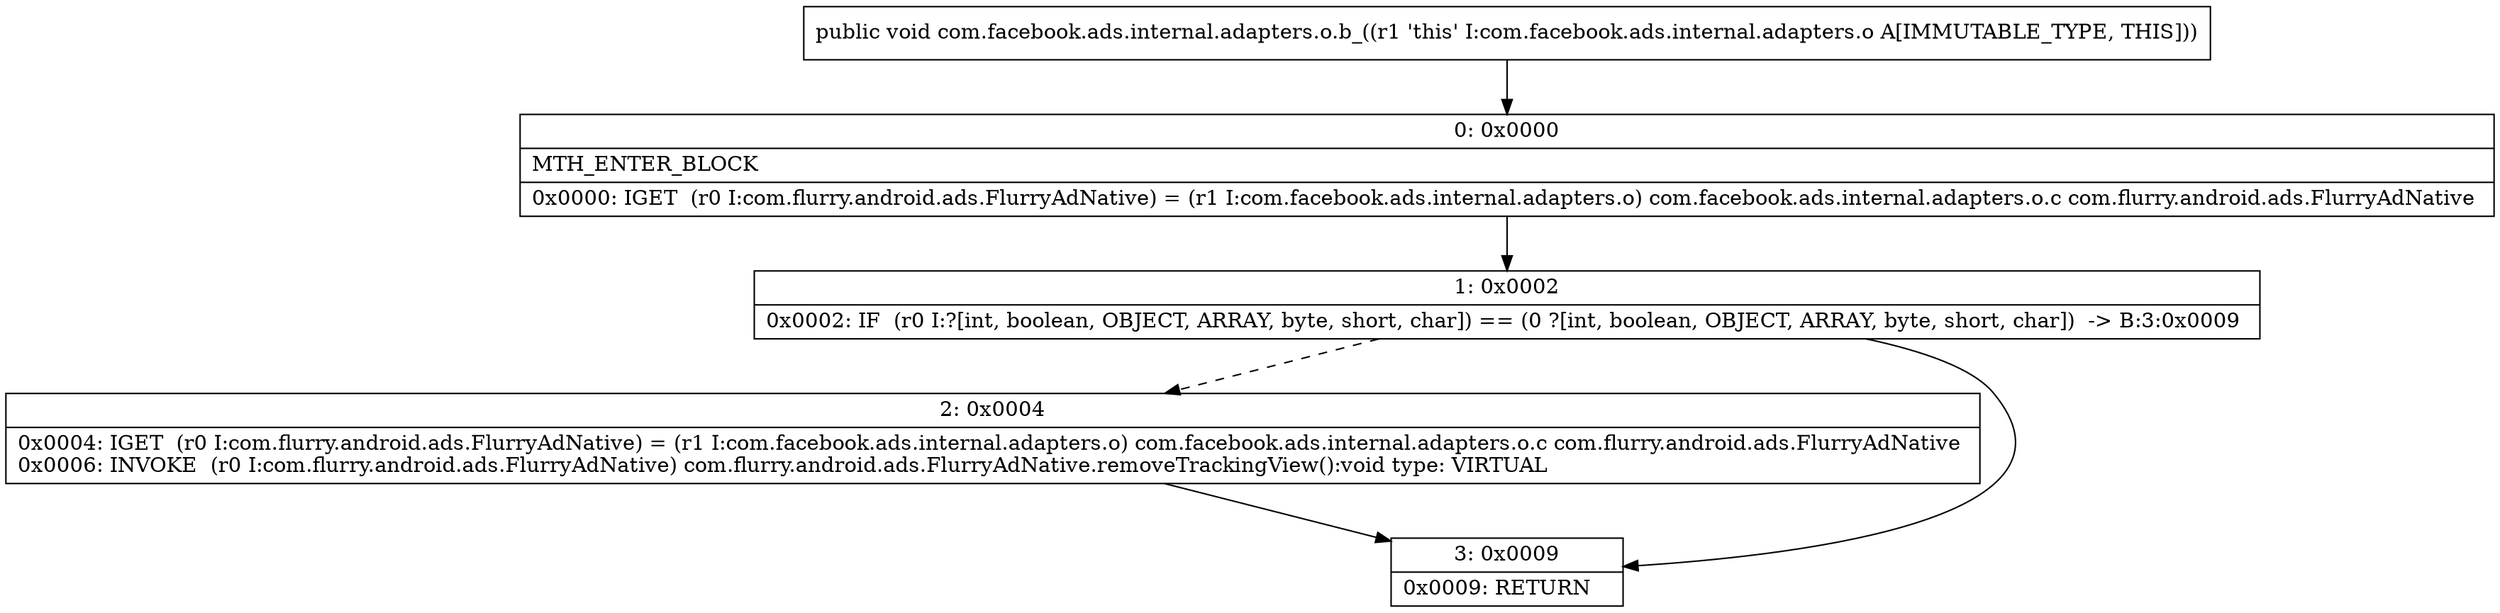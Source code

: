 digraph "CFG forcom.facebook.ads.internal.adapters.o.b_()V" {
Node_0 [shape=record,label="{0\:\ 0x0000|MTH_ENTER_BLOCK\l|0x0000: IGET  (r0 I:com.flurry.android.ads.FlurryAdNative) = (r1 I:com.facebook.ads.internal.adapters.o) com.facebook.ads.internal.adapters.o.c com.flurry.android.ads.FlurryAdNative \l}"];
Node_1 [shape=record,label="{1\:\ 0x0002|0x0002: IF  (r0 I:?[int, boolean, OBJECT, ARRAY, byte, short, char]) == (0 ?[int, boolean, OBJECT, ARRAY, byte, short, char])  \-\> B:3:0x0009 \l}"];
Node_2 [shape=record,label="{2\:\ 0x0004|0x0004: IGET  (r0 I:com.flurry.android.ads.FlurryAdNative) = (r1 I:com.facebook.ads.internal.adapters.o) com.facebook.ads.internal.adapters.o.c com.flurry.android.ads.FlurryAdNative \l0x0006: INVOKE  (r0 I:com.flurry.android.ads.FlurryAdNative) com.flurry.android.ads.FlurryAdNative.removeTrackingView():void type: VIRTUAL \l}"];
Node_3 [shape=record,label="{3\:\ 0x0009|0x0009: RETURN   \l}"];
MethodNode[shape=record,label="{public void com.facebook.ads.internal.adapters.o.b_((r1 'this' I:com.facebook.ads.internal.adapters.o A[IMMUTABLE_TYPE, THIS])) }"];
MethodNode -> Node_0;
Node_0 -> Node_1;
Node_1 -> Node_2[style=dashed];
Node_1 -> Node_3;
Node_2 -> Node_3;
}

